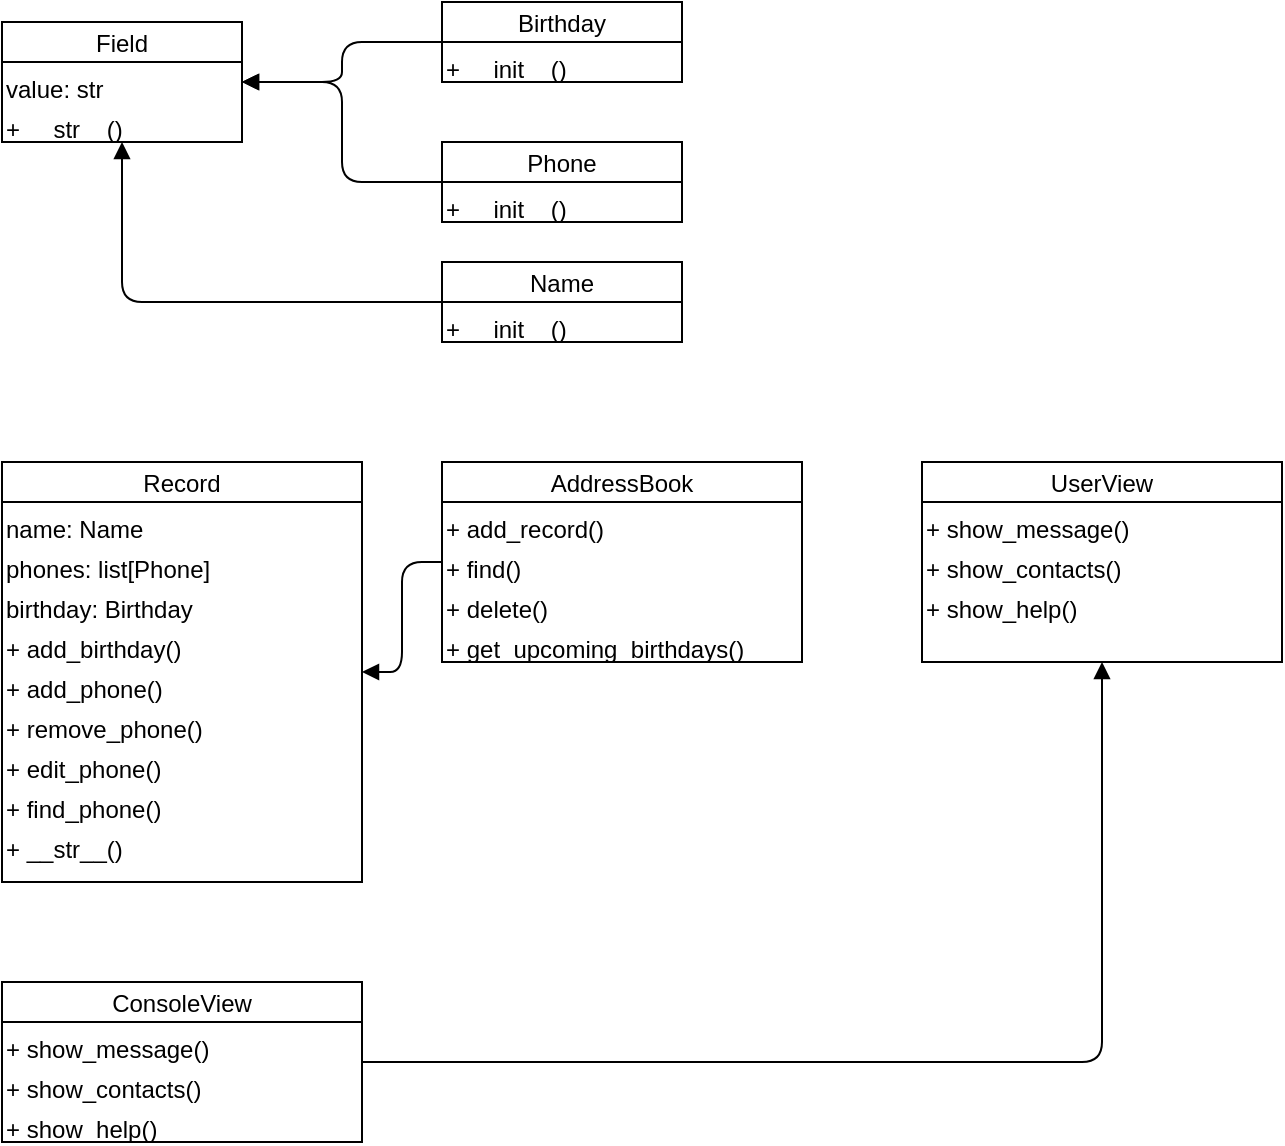 <mxfile version="24.5.2" type="github">
  <diagram id="C5RBs43oDa-KdzZeNtuy" name="Page-1">
    <mxGraphModel dx="1316" dy="822" grid="1" gridSize="10" guides="1" tooltips="1" connect="1" arrows="1" fold="1" page="1" pageScale="1" pageWidth="827" pageHeight="1169" math="0" shadow="0">
      <root>
        <mxCell id="WIyWlLk6GJQsqaUBKTNV-0" />
        <mxCell id="WIyWlLk6GJQsqaUBKTNV-1" parent="WIyWlLk6GJQsqaUBKTNV-0" />
        <mxCell id="PK9Mwoqlpw54ZULxrit6-35" value="Field" style="shape=swimlane;startSize=20;" vertex="1" parent="WIyWlLk6GJQsqaUBKTNV-1">
          <mxGeometry x="80" y="40" width="120" height="60" as="geometry" />
        </mxCell>
        <mxCell id="PK9Mwoqlpw54ZULxrit6-36" value="value: str" style="text;html=1;whiteSpace=wrap;align=left;" vertex="1" parent="PK9Mwoqlpw54ZULxrit6-35">
          <mxGeometry y="20" width="120" height="20" as="geometry" />
        </mxCell>
        <mxCell id="PK9Mwoqlpw54ZULxrit6-37" value="+ __str__()" style="text;html=1;whiteSpace=wrap;align=left;" vertex="1" parent="PK9Mwoqlpw54ZULxrit6-35">
          <mxGeometry y="40" width="120" height="20" as="geometry" />
        </mxCell>
        <mxCell id="PK9Mwoqlpw54ZULxrit6-38" value="Name" style="shape=swimlane;startSize=20;" vertex="1" parent="WIyWlLk6GJQsqaUBKTNV-1">
          <mxGeometry x="300" y="160" width="120" height="40" as="geometry" />
        </mxCell>
        <mxCell id="PK9Mwoqlpw54ZULxrit6-39" value="+ __init__()" style="text;html=1;whiteSpace=wrap;align=left;" vertex="1" parent="PK9Mwoqlpw54ZULxrit6-38">
          <mxGeometry y="20" width="120" height="20" as="geometry" />
        </mxCell>
        <mxCell id="PK9Mwoqlpw54ZULxrit6-40" style="endArrow=block;endFill=1;edgeStyle=orthogonalEdgeStyle;" edge="1" parent="WIyWlLk6GJQsqaUBKTNV-1" source="PK9Mwoqlpw54ZULxrit6-38" target="PK9Mwoqlpw54ZULxrit6-35">
          <mxGeometry relative="1" as="geometry" />
        </mxCell>
        <mxCell id="PK9Mwoqlpw54ZULxrit6-41" value="Phone" style="shape=swimlane;startSize=20;" vertex="1" parent="WIyWlLk6GJQsqaUBKTNV-1">
          <mxGeometry x="300" y="100" width="120" height="40" as="geometry" />
        </mxCell>
        <mxCell id="PK9Mwoqlpw54ZULxrit6-42" value="+ __init__()" style="text;html=1;whiteSpace=wrap;align=left;" vertex="1" parent="PK9Mwoqlpw54ZULxrit6-41">
          <mxGeometry y="20" width="120" height="20" as="geometry" />
        </mxCell>
        <mxCell id="PK9Mwoqlpw54ZULxrit6-43" style="endArrow=block;endFill=1;edgeStyle=orthogonalEdgeStyle;" edge="1" parent="WIyWlLk6GJQsqaUBKTNV-1" source="PK9Mwoqlpw54ZULxrit6-41" target="PK9Mwoqlpw54ZULxrit6-35">
          <mxGeometry relative="1" as="geometry" />
        </mxCell>
        <mxCell id="PK9Mwoqlpw54ZULxrit6-44" value="Birthday" style="shape=swimlane;startSize=20;" vertex="1" parent="WIyWlLk6GJQsqaUBKTNV-1">
          <mxGeometry x="300" y="30" width="120" height="40" as="geometry" />
        </mxCell>
        <mxCell id="PK9Mwoqlpw54ZULxrit6-45" value="+ __init__()" style="text;html=1;whiteSpace=wrap;align=left;" vertex="1" parent="PK9Mwoqlpw54ZULxrit6-44">
          <mxGeometry y="20" width="120" height="20" as="geometry" />
        </mxCell>
        <mxCell id="PK9Mwoqlpw54ZULxrit6-46" style="endArrow=block;endFill=1;edgeStyle=orthogonalEdgeStyle;" edge="1" parent="WIyWlLk6GJQsqaUBKTNV-1" source="PK9Mwoqlpw54ZULxrit6-44" target="PK9Mwoqlpw54ZULxrit6-35">
          <mxGeometry relative="1" as="geometry" />
        </mxCell>
        <mxCell id="PK9Mwoqlpw54ZULxrit6-47" value="Record" style="shape=swimlane;startSize=20;" vertex="1" parent="WIyWlLk6GJQsqaUBKTNV-1">
          <mxGeometry x="80" y="260" width="180" height="210" as="geometry" />
        </mxCell>
        <mxCell id="PK9Mwoqlpw54ZULxrit6-48" value="name: Name" style="text;html=1;whiteSpace=wrap;align=left;" vertex="1" parent="PK9Mwoqlpw54ZULxrit6-47">
          <mxGeometry y="20" width="180" height="20" as="geometry" />
        </mxCell>
        <mxCell id="PK9Mwoqlpw54ZULxrit6-49" value="phones: list[Phone]" style="text;html=1;whiteSpace=wrap;align=left;" vertex="1" parent="PK9Mwoqlpw54ZULxrit6-47">
          <mxGeometry y="40" width="180" height="20" as="geometry" />
        </mxCell>
        <mxCell id="PK9Mwoqlpw54ZULxrit6-50" value="birthday: Birthday" style="text;html=1;whiteSpace=wrap;align=left;" vertex="1" parent="PK9Mwoqlpw54ZULxrit6-47">
          <mxGeometry y="60" width="180" height="20" as="geometry" />
        </mxCell>
        <mxCell id="PK9Mwoqlpw54ZULxrit6-51" value="+ add_birthday()" style="text;html=1;whiteSpace=wrap;align=left;" vertex="1" parent="PK9Mwoqlpw54ZULxrit6-47">
          <mxGeometry y="80" width="180" height="20" as="geometry" />
        </mxCell>
        <mxCell id="PK9Mwoqlpw54ZULxrit6-52" value="+ add_phone()" style="text;html=1;whiteSpace=wrap;align=left;" vertex="1" parent="PK9Mwoqlpw54ZULxrit6-47">
          <mxGeometry y="100" width="180" height="20" as="geometry" />
        </mxCell>
        <mxCell id="PK9Mwoqlpw54ZULxrit6-53" value="+ remove_phone()" style="text;html=1;whiteSpace=wrap;align=left;" vertex="1" parent="PK9Mwoqlpw54ZULxrit6-47">
          <mxGeometry y="120" width="180" height="20" as="geometry" />
        </mxCell>
        <mxCell id="PK9Mwoqlpw54ZULxrit6-54" value="+ edit_phone()" style="text;html=1;whiteSpace=wrap;align=left;" vertex="1" parent="PK9Mwoqlpw54ZULxrit6-47">
          <mxGeometry y="140" width="180" height="20" as="geometry" />
        </mxCell>
        <mxCell id="PK9Mwoqlpw54ZULxrit6-55" value="+ find_phone()" style="text;html=1;whiteSpace=wrap;align=left;" vertex="1" parent="PK9Mwoqlpw54ZULxrit6-47">
          <mxGeometry y="160" width="180" height="20" as="geometry" />
        </mxCell>
        <mxCell id="PK9Mwoqlpw54ZULxrit6-56" value="+ __str__()" style="text;html=1;whiteSpace=wrap;align=left;" vertex="1" parent="PK9Mwoqlpw54ZULxrit6-47">
          <mxGeometry y="180" width="180" height="20" as="geometry" />
        </mxCell>
        <mxCell id="PK9Mwoqlpw54ZULxrit6-57" value="AddressBook" style="shape=swimlane;startSize=20;" vertex="1" parent="WIyWlLk6GJQsqaUBKTNV-1">
          <mxGeometry x="300" y="260" width="180" height="100" as="geometry" />
        </mxCell>
        <mxCell id="PK9Mwoqlpw54ZULxrit6-58" value="+ add_record()" style="text;html=1;whiteSpace=wrap;align=left;" vertex="1" parent="PK9Mwoqlpw54ZULxrit6-57">
          <mxGeometry y="20" width="180" height="20" as="geometry" />
        </mxCell>
        <mxCell id="PK9Mwoqlpw54ZULxrit6-59" value="+ find()" style="text;html=1;whiteSpace=wrap;align=left;" vertex="1" parent="PK9Mwoqlpw54ZULxrit6-57">
          <mxGeometry y="40" width="180" height="20" as="geometry" />
        </mxCell>
        <mxCell id="PK9Mwoqlpw54ZULxrit6-60" value="+ delete()" style="text;html=1;whiteSpace=wrap;align=left;" vertex="1" parent="PK9Mwoqlpw54ZULxrit6-57">
          <mxGeometry y="60" width="180" height="20" as="geometry" />
        </mxCell>
        <mxCell id="PK9Mwoqlpw54ZULxrit6-61" value="+ get_upcoming_birthdays()" style="text;html=1;whiteSpace=wrap;align=left;" vertex="1" parent="PK9Mwoqlpw54ZULxrit6-57">
          <mxGeometry y="80" width="180" height="20" as="geometry" />
        </mxCell>
        <mxCell id="PK9Mwoqlpw54ZULxrit6-62" style="endArrow=block;endFill=1;edgeStyle=orthogonalEdgeStyle;" edge="1" parent="WIyWlLk6GJQsqaUBKTNV-1" source="PK9Mwoqlpw54ZULxrit6-57" target="PK9Mwoqlpw54ZULxrit6-47">
          <mxGeometry relative="1" as="geometry" />
        </mxCell>
        <mxCell id="PK9Mwoqlpw54ZULxrit6-63" value="UserView" style="shape=swimlane;startSize=20;" vertex="1" parent="WIyWlLk6GJQsqaUBKTNV-1">
          <mxGeometry x="540" y="260" width="180" height="100" as="geometry" />
        </mxCell>
        <mxCell id="PK9Mwoqlpw54ZULxrit6-64" value="+ show_message()" style="text;html=1;whiteSpace=wrap;align=left;" vertex="1" parent="PK9Mwoqlpw54ZULxrit6-63">
          <mxGeometry y="20" width="180" height="20" as="geometry" />
        </mxCell>
        <mxCell id="PK9Mwoqlpw54ZULxrit6-65" value="+ show_contacts()" style="text;html=1;whiteSpace=wrap;align=left;" vertex="1" parent="PK9Mwoqlpw54ZULxrit6-63">
          <mxGeometry y="40" width="180" height="20" as="geometry" />
        </mxCell>
        <mxCell id="PK9Mwoqlpw54ZULxrit6-66" value="+ show_help()" style="text;html=1;whiteSpace=wrap;align=left;" vertex="1" parent="PK9Mwoqlpw54ZULxrit6-63">
          <mxGeometry y="60" width="180" height="20" as="geometry" />
        </mxCell>
        <mxCell id="PK9Mwoqlpw54ZULxrit6-67" value="ConsoleView" style="shape=swimlane;startSize=20;" vertex="1" parent="WIyWlLk6GJQsqaUBKTNV-1">
          <mxGeometry x="80" y="520" width="180" height="80" as="geometry" />
        </mxCell>
        <mxCell id="PK9Mwoqlpw54ZULxrit6-68" value="+ show_message()" style="text;html=1;whiteSpace=wrap;align=left;" vertex="1" parent="PK9Mwoqlpw54ZULxrit6-67">
          <mxGeometry y="20" width="180" height="20" as="geometry" />
        </mxCell>
        <mxCell id="PK9Mwoqlpw54ZULxrit6-69" value="+ show_contacts()" style="text;html=1;whiteSpace=wrap;align=left;" vertex="1" parent="PK9Mwoqlpw54ZULxrit6-67">
          <mxGeometry y="40" width="180" height="20" as="geometry" />
        </mxCell>
        <mxCell id="PK9Mwoqlpw54ZULxrit6-70" value="+ show_help()" style="text;html=1;whiteSpace=wrap;align=left;" vertex="1" parent="PK9Mwoqlpw54ZULxrit6-67">
          <mxGeometry y="60" width="180" height="20" as="geometry" />
        </mxCell>
        <mxCell id="PK9Mwoqlpw54ZULxrit6-71" style="endArrow=block;endFill=1;edgeStyle=orthogonalEdgeStyle;" edge="1" parent="WIyWlLk6GJQsqaUBKTNV-1" source="PK9Mwoqlpw54ZULxrit6-67" target="PK9Mwoqlpw54ZULxrit6-63">
          <mxGeometry relative="1" as="geometry" />
        </mxCell>
      </root>
    </mxGraphModel>
  </diagram>
</mxfile>
